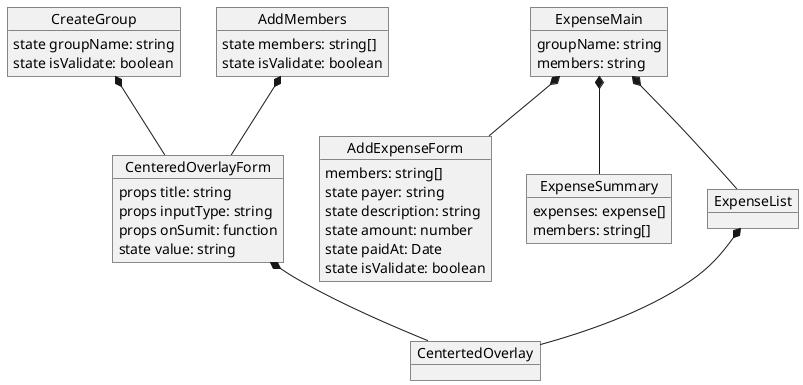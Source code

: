 @startuml react component

object CreateGroup {
  state groupName: string
  state isValidate: boolean
}
object AddMembers {
  state members: string[]
  state isValidate: boolean
}
object ExpenseMain {
  groupName: string
  members: string

  'TODO: state
}

object CenteredOverlayForm {
  props title: string
  props inputType: string
  props onSumit: function

  state value: string
}

object CentertedOverlay


object AddExpenseForm {
  members: string[]

  state payer: string
  state description: string
  state amount: number
  state paidAt: Date
  state isValidate: boolean
}
object ExpenseSummary {
  expenses: expense[]
  members: string[]
}
object ExpenseList

CenteredOverlayForm *-- CentertedOverlay
CreateGroup *-- CenteredOverlayForm
AddMembers *-- CenteredOverlayForm

ExpenseMain *-- AddExpenseForm
ExpenseMain *-- ExpenseSummary
ExpenseMain *-- ExpenseList

ExpenseList *-- CentertedOverlay

@enduml